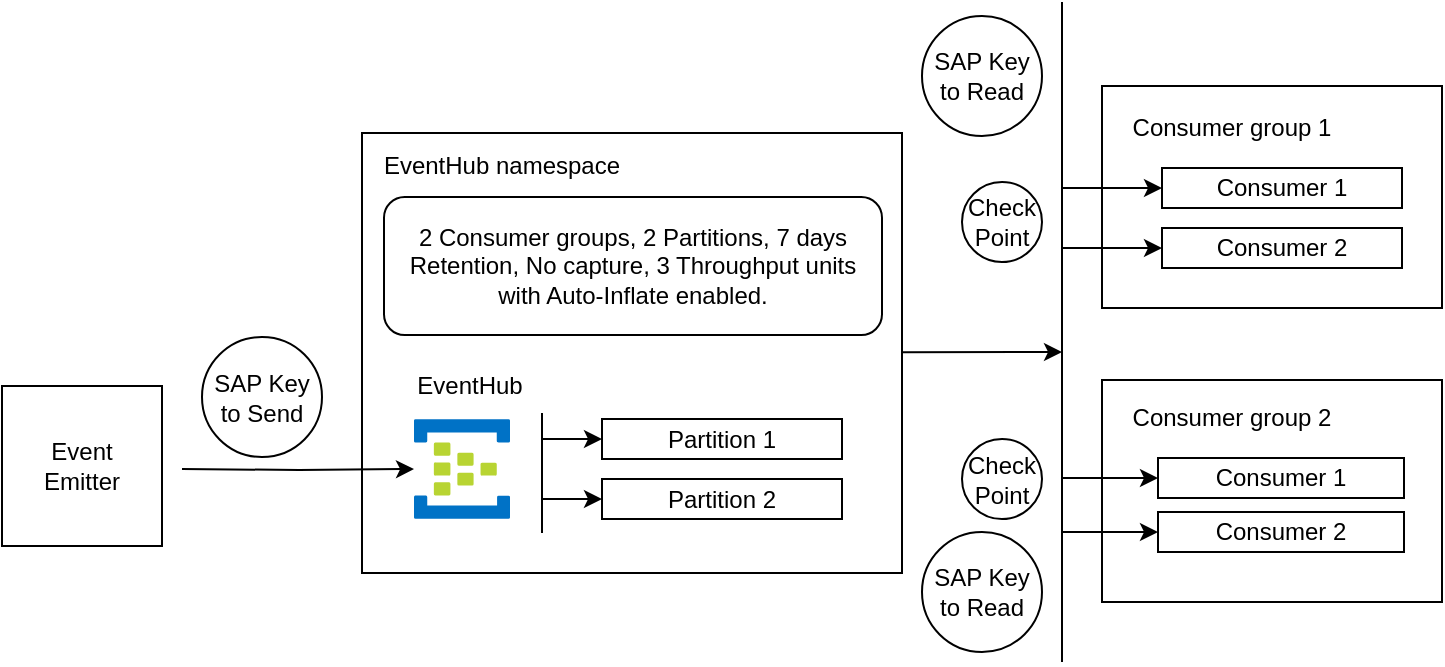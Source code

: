 <mxfile version="12.1.3" pages="1"><diagram id="6ijvlWQE9-RGH_gus3Hl" name="Page-1"><mxGraphModel dx="1408" dy="602" grid="1" gridSize="10" guides="1" tooltips="1" connect="1" arrows="1" fold="1" page="1" pageScale="1" pageWidth="850" pageHeight="1100" math="0" shadow="0"><root><mxCell id="0"/><mxCell id="1" parent="0"/><mxCell id="D76hfuNAcNQgCj0dAUFA-32" value="" style="rounded=0;whiteSpace=wrap;html=1;" vertex="1" parent="1"><mxGeometry x="590" y="239" width="170" height="111" as="geometry"/></mxCell><mxCell id="D76hfuNAcNQgCj0dAUFA-31" value="" style="rounded=0;whiteSpace=wrap;html=1;" vertex="1" parent="1"><mxGeometry x="590" y="92" width="170" height="111" as="geometry"/></mxCell><mxCell id="D76hfuNAcNQgCj0dAUFA-14" value="" style="rounded=0;whiteSpace=wrap;html=1;" vertex="1" parent="1"><mxGeometry x="220" y="115.5" width="270" height="220" as="geometry"/></mxCell><mxCell id="D76hfuNAcNQgCj0dAUFA-1" value="" style="aspect=fixed;html=1;points=[];align=center;image;fontSize=12;image=img/lib/mscae/Event_Hubs.svg;" vertex="1" parent="1"><mxGeometry x="246" y="258.5" width="48" height="50" as="geometry"/></mxCell><mxCell id="D76hfuNAcNQgCj0dAUFA-2" value="&lt;font style=&quot;font-size: 12px&quot;&gt;EventHub namespace&lt;/font&gt;" style="text;html=1;strokeColor=none;fillColor=none;align=center;verticalAlign=middle;whiteSpace=wrap;rounded=0;" vertex="1" parent="1"><mxGeometry x="160" y="117" width="260" height="30" as="geometry"/></mxCell><mxCell id="D76hfuNAcNQgCj0dAUFA-3" value="EventHub" style="text;html=1;strokeColor=none;fillColor=none;align=center;verticalAlign=middle;whiteSpace=wrap;rounded=0;" vertex="1" parent="1"><mxGeometry x="254" y="232" width="40" height="20" as="geometry"/></mxCell><mxCell id="D76hfuNAcNQgCj0dAUFA-4" value="Partition 1" style="rounded=0;whiteSpace=wrap;html=1;" vertex="1" parent="1"><mxGeometry x="340" y="258.5" width="120" height="20" as="geometry"/></mxCell><mxCell id="D76hfuNAcNQgCj0dAUFA-5" value="Partition 2" style="rounded=0;whiteSpace=wrap;html=1;" vertex="1" parent="1"><mxGeometry x="340" y="288.5" width="120" height="20" as="geometry"/></mxCell><mxCell id="D76hfuNAcNQgCj0dAUFA-11" value="" style="edgeStyle=orthogonalEdgeStyle;rounded=0;orthogonalLoop=1;jettySize=auto;html=1;" edge="1" parent="1" target="D76hfuNAcNQgCj0dAUFA-1"><mxGeometry relative="1" as="geometry"><mxPoint x="130" y="283.5" as="sourcePoint"/></mxGeometry></mxCell><mxCell id="D76hfuNAcNQgCj0dAUFA-8" value="&lt;div&gt;Event &lt;br&gt;&lt;/div&gt;&lt;div&gt;Emitter&lt;br&gt;&lt;/div&gt;" style="whiteSpace=wrap;html=1;aspect=fixed;" vertex="1" parent="1"><mxGeometry x="40" y="242" width="80" height="80" as="geometry"/></mxCell><mxCell id="D76hfuNAcNQgCj0dAUFA-15" value="" style="endArrow=none;html=1;" edge="1" parent="1"><mxGeometry width="50" height="50" relative="1" as="geometry"><mxPoint x="310" y="315.5" as="sourcePoint"/><mxPoint x="310" y="255.5" as="targetPoint"/></mxGeometry></mxCell><mxCell id="D76hfuNAcNQgCj0dAUFA-18" value="" style="endArrow=classic;html=1;entryX=0;entryY=0.5;entryDx=0;entryDy=0;" edge="1" parent="1" target="D76hfuNAcNQgCj0dAUFA-4"><mxGeometry width="50" height="50" relative="1" as="geometry"><mxPoint x="310" y="268.5" as="sourcePoint"/><mxPoint x="370" y="182" as="targetPoint"/></mxGeometry></mxCell><mxCell id="D76hfuNAcNQgCj0dAUFA-22" value="Consumer 1" style="rounded=0;whiteSpace=wrap;html=1;" vertex="1" parent="1"><mxGeometry x="620" y="133" width="120" height="20" as="geometry"/></mxCell><mxCell id="D76hfuNAcNQgCj0dAUFA-23" value="Consumer 2" style="rounded=0;whiteSpace=wrap;html=1;" vertex="1" parent="1"><mxGeometry x="620" y="163" width="120" height="20" as="geometry"/></mxCell><mxCell id="D76hfuNAcNQgCj0dAUFA-26" value="Consumer 2" style="rounded=0;whiteSpace=wrap;html=1;" vertex="1" parent="1"><mxGeometry x="618" y="305" width="123" height="20" as="geometry"/></mxCell><mxCell id="D76hfuNAcNQgCj0dAUFA-29" value="Consumer 1" style="rounded=0;whiteSpace=wrap;html=1;" vertex="1" parent="1"><mxGeometry x="618" y="278" width="123" height="20" as="geometry"/></mxCell><mxCell id="D76hfuNAcNQgCj0dAUFA-34" value="" style="endArrow=none;html=1;" edge="1" parent="1"><mxGeometry width="50" height="50" relative="1" as="geometry"><mxPoint x="570" y="380" as="sourcePoint"/><mxPoint x="570" y="50" as="targetPoint"/></mxGeometry></mxCell><mxCell id="D76hfuNAcNQgCj0dAUFA-35" value="" style="endArrow=classic;html=1;entryX=0;entryY=0.5;entryDx=0;entryDy=0;" edge="1" parent="1" target="D76hfuNAcNQgCj0dAUFA-22"><mxGeometry width="50" height="50" relative="1" as="geometry"><mxPoint x="570" y="143" as="sourcePoint"/><mxPoint x="560" y="180" as="targetPoint"/></mxGeometry></mxCell><mxCell id="D76hfuNAcNQgCj0dAUFA-36" value="" style="endArrow=classic;html=1;entryX=0;entryY=0.5;entryDx=0;entryDy=0;" edge="1" parent="1" target="D76hfuNAcNQgCj0dAUFA-23"><mxGeometry width="50" height="50" relative="1" as="geometry"><mxPoint x="570" y="173" as="sourcePoint"/><mxPoint x="630" y="100" as="targetPoint"/></mxGeometry></mxCell><mxCell id="D76hfuNAcNQgCj0dAUFA-39" value="Consumer group 1" style="text;html=1;strokeColor=none;fillColor=none;align=center;verticalAlign=middle;whiteSpace=wrap;rounded=0;" vertex="1" parent="1"><mxGeometry x="590" y="103" width="130" height="20" as="geometry"/></mxCell><mxCell id="D76hfuNAcNQgCj0dAUFA-41" value="Consumer group 2" style="text;html=1;strokeColor=none;fillColor=none;align=center;verticalAlign=middle;whiteSpace=wrap;rounded=0;" vertex="1" parent="1"><mxGeometry x="600" y="248" width="110" height="20" as="geometry"/></mxCell><mxCell id="D76hfuNAcNQgCj0dAUFA-42" value="" style="endArrow=classic;html=1;entryX=0;entryY=0.5;entryDx=0;entryDy=0;" edge="1" parent="1" target="D76hfuNAcNQgCj0dAUFA-29"><mxGeometry width="50" height="50" relative="1" as="geometry"><mxPoint x="570" y="288" as="sourcePoint"/><mxPoint x="90" y="420" as="targetPoint"/></mxGeometry></mxCell><mxCell id="D76hfuNAcNQgCj0dAUFA-43" value="" style="endArrow=classic;html=1;entryX=0;entryY=0.5;entryDx=0;entryDy=0;" edge="1" parent="1" target="D76hfuNAcNQgCj0dAUFA-26"><mxGeometry width="50" height="50" relative="1" as="geometry"><mxPoint x="570" y="315" as="sourcePoint"/><mxPoint x="420" y="350" as="targetPoint"/></mxGeometry></mxCell><mxCell id="D76hfuNAcNQgCj0dAUFA-53" value="" style="endArrow=classic;html=1;" edge="1" parent="1" source="D76hfuNAcNQgCj0dAUFA-14"><mxGeometry width="50" height="50" relative="1" as="geometry"><mxPoint x="530" y="282.5" as="sourcePoint"/><mxPoint x="570" y="225" as="targetPoint"/></mxGeometry></mxCell><mxCell id="D76hfuNAcNQgCj0dAUFA-58" value="" style="endArrow=classic;html=1;entryX=0;entryY=0.5;entryDx=0;entryDy=0;" edge="1" parent="1" target="D76hfuNAcNQgCj0dAUFA-5"><mxGeometry width="50" height="50" relative="1" as="geometry"><mxPoint x="310" y="298.5" as="sourcePoint"/><mxPoint x="340" y="279.5" as="targetPoint"/></mxGeometry></mxCell><mxCell id="D76hfuNAcNQgCj0dAUFA-60" value="&lt;div&gt;&lt;br&gt;&lt;/div&gt;&lt;div&gt;&lt;br&gt;&lt;/div&gt;&lt;div&gt;SAP Key&lt;/div&gt;&lt;div&gt;to Send&lt;br&gt;&lt;/div&gt;&lt;div&gt;&lt;br&gt;&lt;/div&gt;&lt;div&gt;&lt;br&gt;&lt;/div&gt;" style="ellipse;whiteSpace=wrap;html=1;aspect=fixed;" vertex="1" parent="1"><mxGeometry x="140" y="217.5" width="60" height="60" as="geometry"/></mxCell><mxCell id="D76hfuNAcNQgCj0dAUFA-63" value="2 Consumer groups, 2 Partitions, 7 days Retention, No capture, 3 Throughput units with Auto-Inflate enabled." style="rounded=1;whiteSpace=wrap;html=1;" vertex="1" parent="1"><mxGeometry x="231" y="147.5" width="249" height="69" as="geometry"/></mxCell><mxCell id="D76hfuNAcNQgCj0dAUFA-64" value="&lt;div&gt;Check&lt;/div&gt;&lt;div&gt;Point&lt;br&gt;&lt;/div&gt;" style="ellipse;whiteSpace=wrap;html=1;aspect=fixed;" vertex="1" parent="1"><mxGeometry x="520" y="268.5" width="40" height="40" as="geometry"/></mxCell><mxCell id="D76hfuNAcNQgCj0dAUFA-65" value="&lt;div&gt;Check&lt;/div&gt;&lt;div&gt;Point&lt;/div&gt;" style="ellipse;whiteSpace=wrap;html=1;aspect=fixed;" vertex="1" parent="1"><mxGeometry x="520" y="140" width="40" height="40" as="geometry"/></mxCell><mxCell id="D76hfuNAcNQgCj0dAUFA-67" value="&lt;div&gt;SAP Key&lt;br&gt;&lt;/div&gt;&lt;div&gt;to Read&lt;br&gt;&lt;/div&gt;" style="ellipse;whiteSpace=wrap;html=1;aspect=fixed;" vertex="1" parent="1"><mxGeometry x="500" y="315" width="60" height="60" as="geometry"/></mxCell><mxCell id="D76hfuNAcNQgCj0dAUFA-68" value="&lt;div&gt;SAP Key&lt;br&gt;&lt;/div&gt;&lt;div&gt;to Read&lt;br&gt;&lt;/div&gt;" style="ellipse;whiteSpace=wrap;html=1;aspect=fixed;" vertex="1" parent="1"><mxGeometry x="500" y="57" width="60" height="60" as="geometry"/></mxCell></root></mxGraphModel></diagram></mxfile>